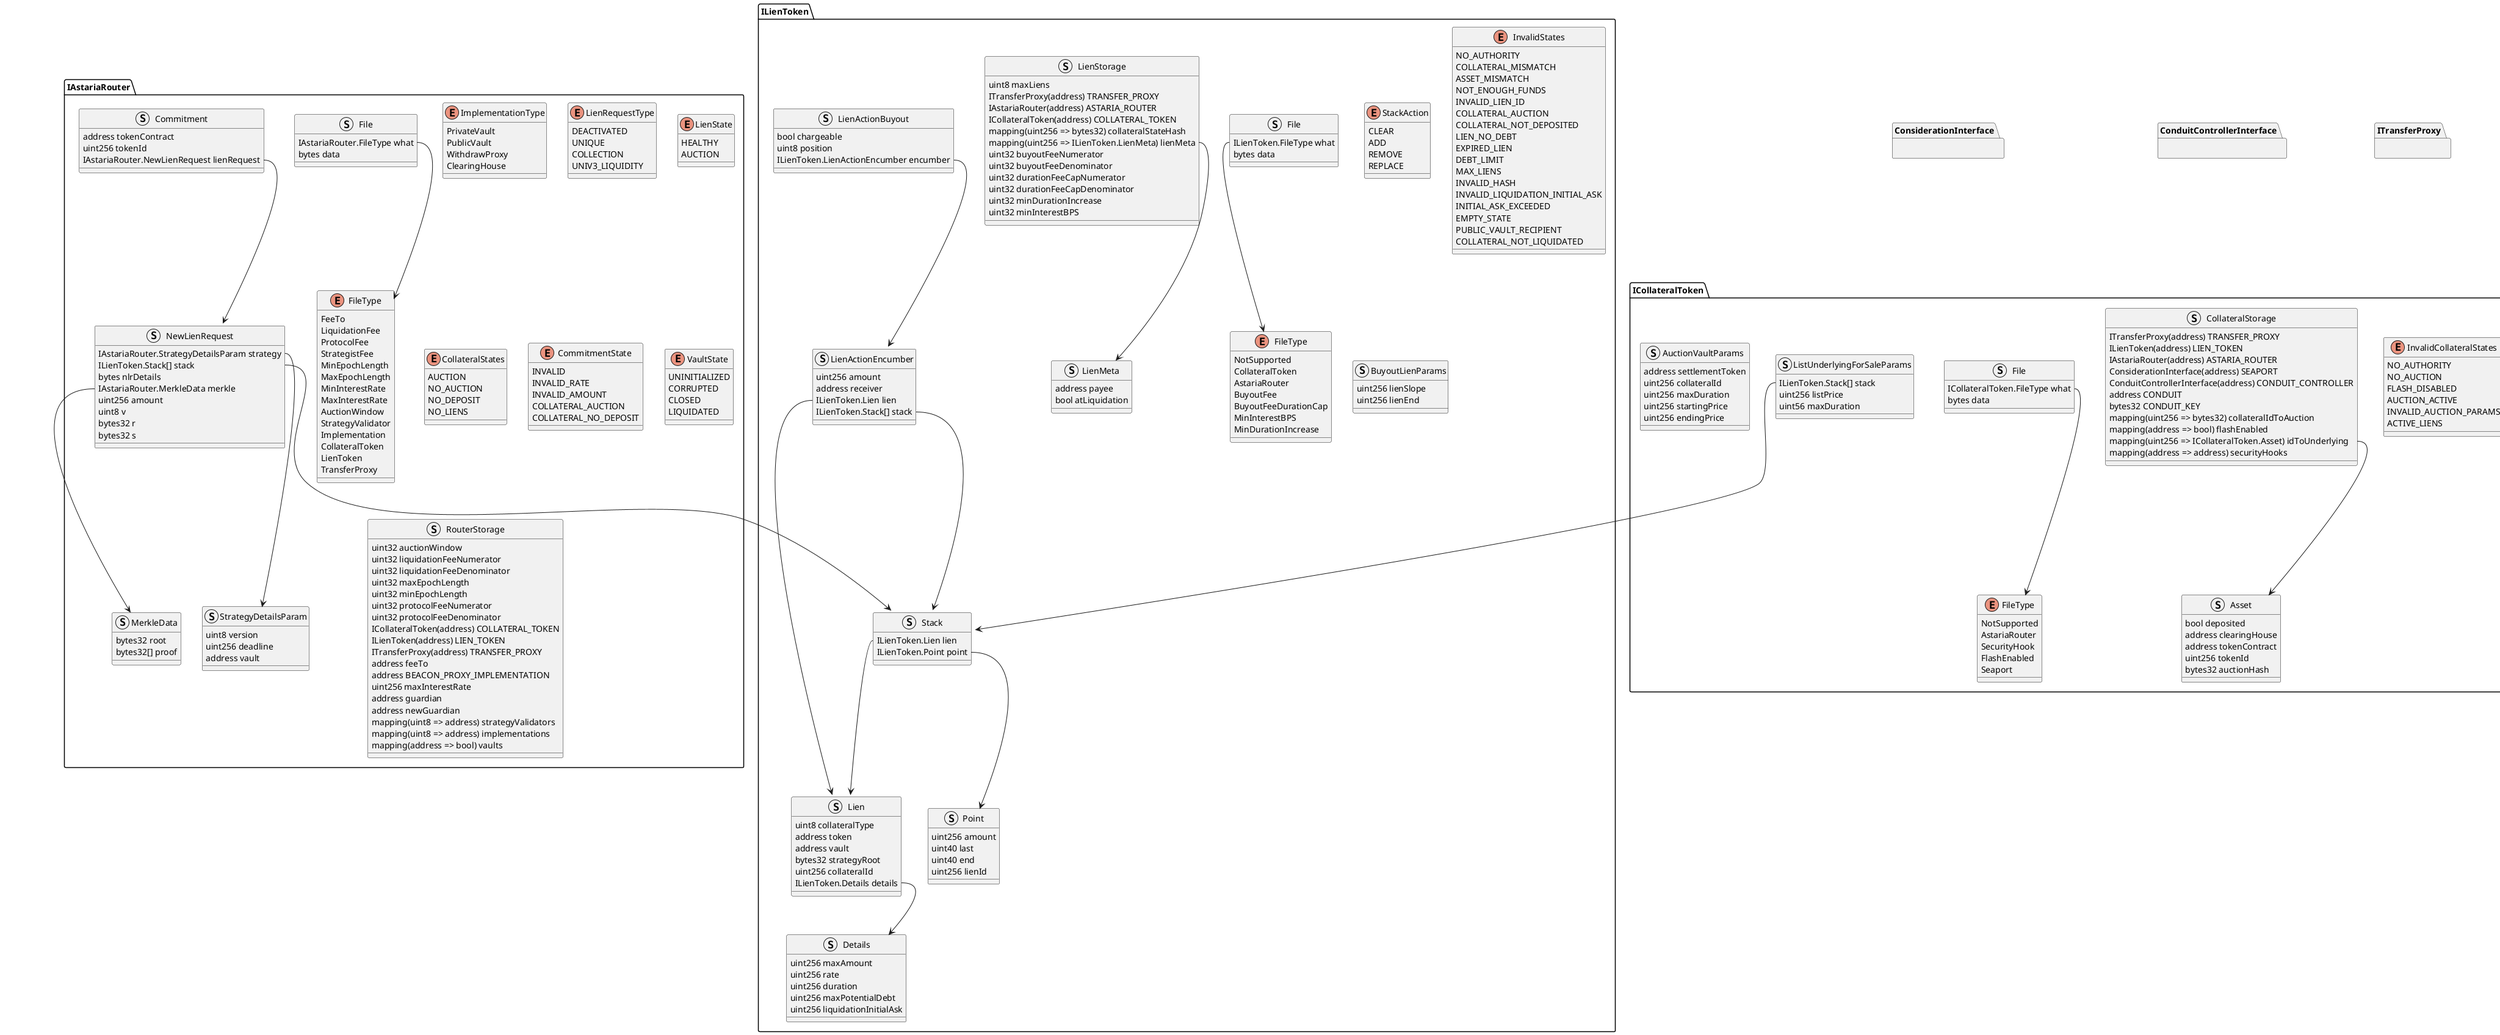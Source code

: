@startuml examples/printers/astaria/ILienToken.sol

package IAstariaRouter {

    enum IAstariaRouter.FileType {
        FeeTo
        LiquidationFee
        ProtocolFee
        StrategistFee
        MinEpochLength
        MaxEpochLength
        MinInterestRate
        MaxInterestRate
        AuctionWindow
        StrategyValidator
        Implementation
        CollateralToken
        LienToken
        TransferProxy
    }

    enum IAstariaRouter.ImplementationType {
        PrivateVault
        PublicVault
        WithdrawProxy
        ClearingHouse
    }

    enum IAstariaRouter.LienRequestType {
        DEACTIVATED
        UNIQUE
        COLLECTION
        UNIV3_LIQUIDITY
    }

    enum IAstariaRouter.LienState {
        HEALTHY
        AUCTION
    }

    enum IAstariaRouter.CollateralStates {
        AUCTION
        NO_AUCTION
        NO_DEPOSIT
        NO_LIENS
    }

    enum IAstariaRouter.CommitmentState {
        INVALID
        INVALID_RATE
        INVALID_AMOUNT
        COLLATERAL_AUCTION
        COLLATERAL_NO_DEPOSIT
    }

    enum IAstariaRouter.VaultState {
        UNINITIALIZED
        CORRUPTED
        CLOSED
        LIQUIDATED
    }

    struct IAstariaRouter.File {
        {field}IAstariaRouter.FileType what
        {field}bytes data
    }

    struct IAstariaRouter.RouterStorage {
        {field}uint32 auctionWindow
        {field}uint32 liquidationFeeNumerator
        {field}uint32 liquidationFeeDenominator
        {field}uint32 maxEpochLength
        {field}uint32 minEpochLength
        {field}uint32 protocolFeeNumerator
        {field}uint32 protocolFeeDenominator
        {field}ICollateralToken(address) COLLATERAL_TOKEN
        {field}ILienToken(address) LIEN_TOKEN
        {field}ITransferProxy(address) TRANSFER_PROXY
        {field}address feeTo
        {field}address BEACON_PROXY_IMPLEMENTATION
        {field}uint256 maxInterestRate
        {field}address guardian
        {field}address newGuardian
        {field}mapping(uint8 => address) strategyValidators
        {field}mapping(uint8 => address) implementations
        {field}mapping(address => bool) vaults
    }

    struct IAstariaRouter.StrategyDetailsParam {
        {field}uint8 version
        {field}uint256 deadline
        {field}address vault
    }

    struct IAstariaRouter.MerkleData {
        {field}bytes32 root
        {field}bytes32[] proof
    }

    struct IAstariaRouter.NewLienRequest {
        {field}IAstariaRouter.StrategyDetailsParam strategy
        {field}ILienToken.Stack[] stack
        {field}bytes nlrDetails
        {field}IAstariaRouter.MerkleData merkle
        {field}uint256 amount
        {field}uint8 v
        {field}bytes32 r
        {field}bytes32 s
    }

    struct IAstariaRouter.Commitment {
        {field}address tokenContract
        {field}uint256 tokenId
        {field}IAstariaRouter.NewLienRequest lienRequest
    }

}

package IClearingHouse {

    struct IClearingHouse.AuctionStack {
        {field}uint256 lienId
        {field}uint256 amountOwed
        {field}uint40 end
    }

    struct IClearingHouse.AuctionData {
        {field}uint256 startAmount
        {field}uint256 endAmount
        {field}uint48 startTime
        {field}uint48 endTime
        {field}address liquidator
        {field}address token
        {field}IClearingHouse.AuctionStack[] stack
    }

    struct IClearingHouse.ClearingHouseStorage {
        {field}IClearingHouse.AuctionData auctionData
    }

}

package ConsiderationInterface {

}

package ConduitControllerInterface {

}

package ICollateralToken {

    enum ICollateralToken.FileType {
        NotSupported
        AstariaRouter
        SecurityHook
        FlashEnabled
        Seaport
    }

    enum ICollateralToken.InvalidCollateralStates {
        NO_AUTHORITY
        NO_AUCTION
        FLASH_DISABLED
        AUCTION_ACTIVE
        INVALID_AUCTION_PARAMS
        ACTIVE_LIENS
    }

    struct ICollateralToken.Asset {
        {field}bool deposited
        {field}address clearingHouse
        {field}address tokenContract
        {field}uint256 tokenId
        {field}bytes32 auctionHash
    }

    struct ICollateralToken.CollateralStorage {
        {field}ITransferProxy(address) TRANSFER_PROXY
        {field}ILienToken(address) LIEN_TOKEN
        {field}IAstariaRouter(address) ASTARIA_ROUTER
        {field}ConsiderationInterface(address) SEAPORT
        {field}ConduitControllerInterface(address) CONDUIT_CONTROLLER
        {field}address CONDUIT
        {field}bytes32 CONDUIT_KEY
        {field}mapping(uint256 => bytes32) collateralIdToAuction
        {field}mapping(address => bool) flashEnabled
        {field}mapping(uint256 => ICollateralToken.Asset) idToUnderlying
        {field}mapping(address => address) securityHooks
    }

    struct ICollateralToken.ListUnderlyingForSaleParams {
        {field}ILienToken.Stack[] stack
        {field}uint256 listPrice
        {field}uint56 maxDuration
    }

    struct ICollateralToken.File {
        {field}ICollateralToken.FileType what
        {field}bytes data
    }

    struct ICollateralToken.AuctionVaultParams {
        {field}address settlementToken
        {field}uint256 collateralId
        {field}uint256 maxDuration
        {field}uint256 startingPrice
        {field}uint256 endingPrice
    }

}

package ILienToken {

    enum ILienToken.FileType {
        NotSupported
        CollateralToken
        AstariaRouter
        BuyoutFee
        BuyoutFeeDurationCap
        MinInterestBPS
        MinDurationIncrease
    }

    enum ILienToken.StackAction {
        CLEAR
        ADD
        REMOVE
        REPLACE
    }

    enum ILienToken.InvalidStates {
        NO_AUTHORITY
        COLLATERAL_MISMATCH
        ASSET_MISMATCH
        NOT_ENOUGH_FUNDS
        INVALID_LIEN_ID
        COLLATERAL_AUCTION
        COLLATERAL_NOT_DEPOSITED
        LIEN_NO_DEBT
        EXPIRED_LIEN
        DEBT_LIMIT
        MAX_LIENS
        INVALID_HASH
        INVALID_LIQUIDATION_INITIAL_ASK
        INITIAL_ASK_EXCEEDED
        EMPTY_STATE
        PUBLIC_VAULT_RECIPIENT
        COLLATERAL_NOT_LIQUIDATED
    }

    struct ILienToken.File {
        {field}ILienToken.FileType what
        {field}bytes data
    }

    struct ILienToken.LienStorage {
        {field}uint8 maxLiens
        {field}ITransferProxy(address) TRANSFER_PROXY
        {field}IAstariaRouter(address) ASTARIA_ROUTER
        {field}ICollateralToken(address) COLLATERAL_TOKEN
        {field}mapping(uint256 => bytes32) collateralStateHash
        {field}mapping(uint256 => ILienToken.LienMeta) lienMeta
        {field}uint32 buyoutFeeNumerator
        {field}uint32 buyoutFeeDenominator
        {field}uint32 durationFeeCapNumerator
        {field}uint32 durationFeeCapDenominator
        {field}uint32 minDurationIncrease
        {field}uint32 minInterestBPS
    }

    struct ILienToken.LienMeta {
        {field}address payee
        {field}bool atLiquidation
    }

    struct ILienToken.Details {
        {field}uint256 maxAmount
        {field}uint256 rate
        {field}uint256 duration
        {field}uint256 maxPotentialDebt
        {field}uint256 liquidationInitialAsk
    }

    struct ILienToken.Lien {
        {field}uint8 collateralType
        {field}address token
        {field}address vault
        {field}bytes32 strategyRoot
        {field}uint256 collateralId
        {field}ILienToken.Details details
    }

    struct ILienToken.Point {
        {field}uint256 amount
        {field}uint40 last
        {field}uint40 end
        {field}uint256 lienId
    }

    struct ILienToken.Stack {
        {field}ILienToken.Lien lien
        {field}ILienToken.Point point
    }

    struct ILienToken.LienActionEncumber {
        {field}uint256 amount
        {field}address receiver
        {field}ILienToken.Lien lien
        {field}ILienToken.Stack[] stack
    }

    struct ILienToken.LienActionBuyout {
        {field}bool chargeable
        {field}uint8 position
        {field}ILienToken.LienActionEncumber encumber
    }

    struct ILienToken.BuyoutLienParams {
        {field}uint256 lienSlope
        {field}uint256 lienEnd
    }

}

package ITransferProxy {

}

IAstariaRouter.File::what --> IAstariaRouter.FileType
ICollateralToken.ListUnderlyingForSaleParams::stack --> ILienToken.Stack
ICollateralToken.File::what --> ICollateralToken.FileType
ILienToken.LienActionEncumber::lien --> ILienToken.Lien
ILienToken.LienActionBuyout::encumber --> ILienToken.LienActionEncumber
IClearingHouse.ClearingHouseStorage::auctionData --> IClearingHouse.AuctionData
ILienToken.Lien::details --> ILienToken.Details
IClearingHouse.AuctionData::stack --> IClearingHouse.AuctionStack
IAstariaRouter.NewLienRequest::strategy --> IAstariaRouter.StrategyDetailsParam
ILienToken.LienActionEncumber::stack --> ILienToken.Stack
ILienToken.Stack::lien --> ILienToken.Lien
IAstariaRouter.Commitment::lienRequest --> IAstariaRouter.NewLienRequest
IAstariaRouter.NewLienRequest::merkle --> IAstariaRouter.MerkleData
ICollateralToken.CollateralStorage::idToUnderlying --> ICollateralToken.Asset
IAstariaRouter.NewLienRequest::stack --> ILienToken.Stack
ILienToken.LienStorage::lienMeta --> ILienToken.LienMeta
ILienToken.File::what --> ILienToken.FileType
ILienToken.Stack::point --> ILienToken.Point

@enduml